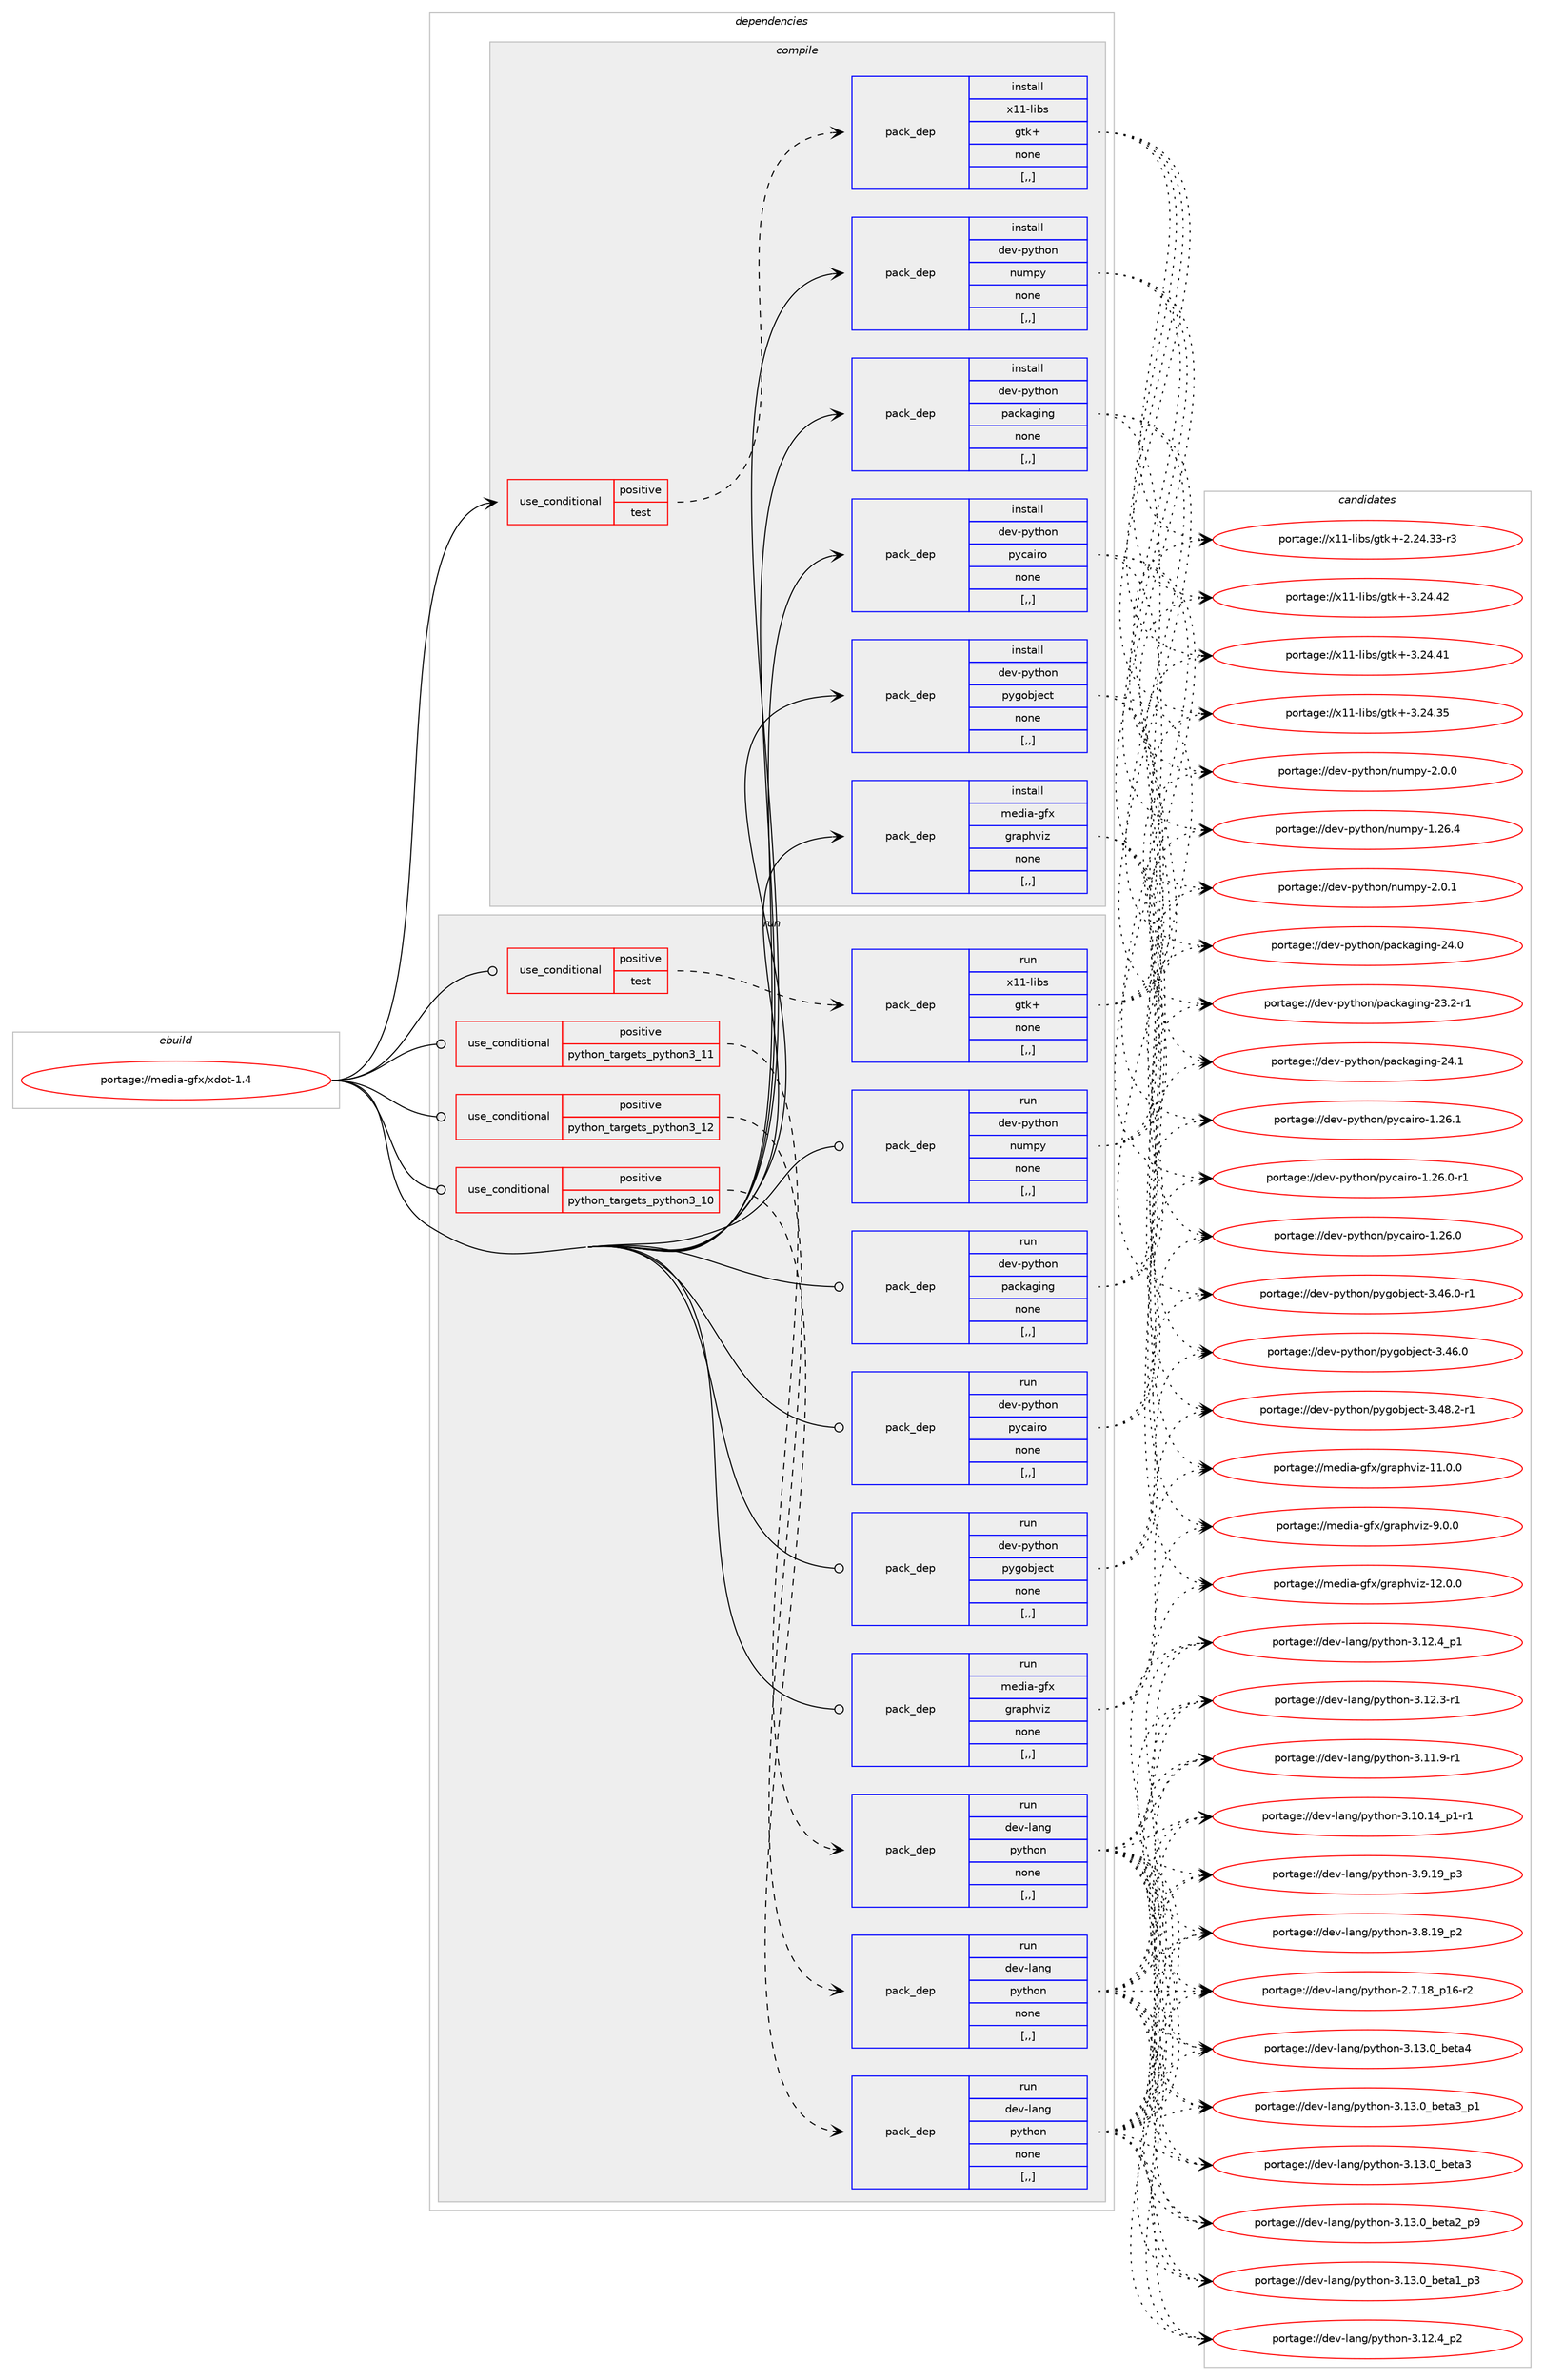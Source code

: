 digraph prolog {

# *************
# Graph options
# *************

newrank=true;
concentrate=true;
compound=true;
graph [rankdir=LR,fontname=Helvetica,fontsize=10,ranksep=1.5];#, ranksep=2.5, nodesep=0.2];
edge  [arrowhead=vee];
node  [fontname=Helvetica,fontsize=10];

# **********
# The ebuild
# **********

subgraph cluster_leftcol {
color=gray;
label=<<i>ebuild</i>>;
id [label="portage://media-gfx/xdot-1.4", color=red, width=4, href="../media-gfx/xdot-1.4.svg"];
}

# ****************
# The dependencies
# ****************

subgraph cluster_midcol {
color=gray;
label=<<i>dependencies</i>>;
subgraph cluster_compile {
fillcolor="#eeeeee";
style=filled;
label=<<i>compile</i>>;
subgraph cond74117 {
dependency295013 [label=<<TABLE BORDER="0" CELLBORDER="1" CELLSPACING="0" CELLPADDING="4"><TR><TD ROWSPAN="3" CELLPADDING="10">use_conditional</TD></TR><TR><TD>positive</TD></TR><TR><TD>test</TD></TR></TABLE>>, shape=none, color=red];
subgraph pack218542 {
dependency295014 [label=<<TABLE BORDER="0" CELLBORDER="1" CELLSPACING="0" CELLPADDING="4" WIDTH="220"><TR><TD ROWSPAN="6" CELLPADDING="30">pack_dep</TD></TR><TR><TD WIDTH="110">install</TD></TR><TR><TD>x11-libs</TD></TR><TR><TD>gtk+</TD></TR><TR><TD>none</TD></TR><TR><TD>[,,]</TD></TR></TABLE>>, shape=none, color=blue];
}
dependency295013:e -> dependency295014:w [weight=20,style="dashed",arrowhead="vee"];
}
id:e -> dependency295013:w [weight=20,style="solid",arrowhead="vee"];
subgraph pack218543 {
dependency295015 [label=<<TABLE BORDER="0" CELLBORDER="1" CELLSPACING="0" CELLPADDING="4" WIDTH="220"><TR><TD ROWSPAN="6" CELLPADDING="30">pack_dep</TD></TR><TR><TD WIDTH="110">install</TD></TR><TR><TD>dev-python</TD></TR><TR><TD>numpy</TD></TR><TR><TD>none</TD></TR><TR><TD>[,,]</TD></TR></TABLE>>, shape=none, color=blue];
}
id:e -> dependency295015:w [weight=20,style="solid",arrowhead="vee"];
subgraph pack218544 {
dependency295016 [label=<<TABLE BORDER="0" CELLBORDER="1" CELLSPACING="0" CELLPADDING="4" WIDTH="220"><TR><TD ROWSPAN="6" CELLPADDING="30">pack_dep</TD></TR><TR><TD WIDTH="110">install</TD></TR><TR><TD>dev-python</TD></TR><TR><TD>packaging</TD></TR><TR><TD>none</TD></TR><TR><TD>[,,]</TD></TR></TABLE>>, shape=none, color=blue];
}
id:e -> dependency295016:w [weight=20,style="solid",arrowhead="vee"];
subgraph pack218545 {
dependency295017 [label=<<TABLE BORDER="0" CELLBORDER="1" CELLSPACING="0" CELLPADDING="4" WIDTH="220"><TR><TD ROWSPAN="6" CELLPADDING="30">pack_dep</TD></TR><TR><TD WIDTH="110">install</TD></TR><TR><TD>dev-python</TD></TR><TR><TD>pycairo</TD></TR><TR><TD>none</TD></TR><TR><TD>[,,]</TD></TR></TABLE>>, shape=none, color=blue];
}
id:e -> dependency295017:w [weight=20,style="solid",arrowhead="vee"];
subgraph pack218546 {
dependency295018 [label=<<TABLE BORDER="0" CELLBORDER="1" CELLSPACING="0" CELLPADDING="4" WIDTH="220"><TR><TD ROWSPAN="6" CELLPADDING="30">pack_dep</TD></TR><TR><TD WIDTH="110">install</TD></TR><TR><TD>dev-python</TD></TR><TR><TD>pygobject</TD></TR><TR><TD>none</TD></TR><TR><TD>[,,]</TD></TR></TABLE>>, shape=none, color=blue];
}
id:e -> dependency295018:w [weight=20,style="solid",arrowhead="vee"];
subgraph pack218547 {
dependency295019 [label=<<TABLE BORDER="0" CELLBORDER="1" CELLSPACING="0" CELLPADDING="4" WIDTH="220"><TR><TD ROWSPAN="6" CELLPADDING="30">pack_dep</TD></TR><TR><TD WIDTH="110">install</TD></TR><TR><TD>media-gfx</TD></TR><TR><TD>graphviz</TD></TR><TR><TD>none</TD></TR><TR><TD>[,,]</TD></TR></TABLE>>, shape=none, color=blue];
}
id:e -> dependency295019:w [weight=20,style="solid",arrowhead="vee"];
}
subgraph cluster_compileandrun {
fillcolor="#eeeeee";
style=filled;
label=<<i>compile and run</i>>;
}
subgraph cluster_run {
fillcolor="#eeeeee";
style=filled;
label=<<i>run</i>>;
subgraph cond74118 {
dependency295020 [label=<<TABLE BORDER="0" CELLBORDER="1" CELLSPACING="0" CELLPADDING="4"><TR><TD ROWSPAN="3" CELLPADDING="10">use_conditional</TD></TR><TR><TD>positive</TD></TR><TR><TD>python_targets_python3_10</TD></TR></TABLE>>, shape=none, color=red];
subgraph pack218548 {
dependency295021 [label=<<TABLE BORDER="0" CELLBORDER="1" CELLSPACING="0" CELLPADDING="4" WIDTH="220"><TR><TD ROWSPAN="6" CELLPADDING="30">pack_dep</TD></TR><TR><TD WIDTH="110">run</TD></TR><TR><TD>dev-lang</TD></TR><TR><TD>python</TD></TR><TR><TD>none</TD></TR><TR><TD>[,,]</TD></TR></TABLE>>, shape=none, color=blue];
}
dependency295020:e -> dependency295021:w [weight=20,style="dashed",arrowhead="vee"];
}
id:e -> dependency295020:w [weight=20,style="solid",arrowhead="odot"];
subgraph cond74119 {
dependency295022 [label=<<TABLE BORDER="0" CELLBORDER="1" CELLSPACING="0" CELLPADDING="4"><TR><TD ROWSPAN="3" CELLPADDING="10">use_conditional</TD></TR><TR><TD>positive</TD></TR><TR><TD>python_targets_python3_11</TD></TR></TABLE>>, shape=none, color=red];
subgraph pack218549 {
dependency295023 [label=<<TABLE BORDER="0" CELLBORDER="1" CELLSPACING="0" CELLPADDING="4" WIDTH="220"><TR><TD ROWSPAN="6" CELLPADDING="30">pack_dep</TD></TR><TR><TD WIDTH="110">run</TD></TR><TR><TD>dev-lang</TD></TR><TR><TD>python</TD></TR><TR><TD>none</TD></TR><TR><TD>[,,]</TD></TR></TABLE>>, shape=none, color=blue];
}
dependency295022:e -> dependency295023:w [weight=20,style="dashed",arrowhead="vee"];
}
id:e -> dependency295022:w [weight=20,style="solid",arrowhead="odot"];
subgraph cond74120 {
dependency295024 [label=<<TABLE BORDER="0" CELLBORDER="1" CELLSPACING="0" CELLPADDING="4"><TR><TD ROWSPAN="3" CELLPADDING="10">use_conditional</TD></TR><TR><TD>positive</TD></TR><TR><TD>python_targets_python3_12</TD></TR></TABLE>>, shape=none, color=red];
subgraph pack218550 {
dependency295025 [label=<<TABLE BORDER="0" CELLBORDER="1" CELLSPACING="0" CELLPADDING="4" WIDTH="220"><TR><TD ROWSPAN="6" CELLPADDING="30">pack_dep</TD></TR><TR><TD WIDTH="110">run</TD></TR><TR><TD>dev-lang</TD></TR><TR><TD>python</TD></TR><TR><TD>none</TD></TR><TR><TD>[,,]</TD></TR></TABLE>>, shape=none, color=blue];
}
dependency295024:e -> dependency295025:w [weight=20,style="dashed",arrowhead="vee"];
}
id:e -> dependency295024:w [weight=20,style="solid",arrowhead="odot"];
subgraph cond74121 {
dependency295026 [label=<<TABLE BORDER="0" CELLBORDER="1" CELLSPACING="0" CELLPADDING="4"><TR><TD ROWSPAN="3" CELLPADDING="10">use_conditional</TD></TR><TR><TD>positive</TD></TR><TR><TD>test</TD></TR></TABLE>>, shape=none, color=red];
subgraph pack218551 {
dependency295027 [label=<<TABLE BORDER="0" CELLBORDER="1" CELLSPACING="0" CELLPADDING="4" WIDTH="220"><TR><TD ROWSPAN="6" CELLPADDING="30">pack_dep</TD></TR><TR><TD WIDTH="110">run</TD></TR><TR><TD>x11-libs</TD></TR><TR><TD>gtk+</TD></TR><TR><TD>none</TD></TR><TR><TD>[,,]</TD></TR></TABLE>>, shape=none, color=blue];
}
dependency295026:e -> dependency295027:w [weight=20,style="dashed",arrowhead="vee"];
}
id:e -> dependency295026:w [weight=20,style="solid",arrowhead="odot"];
subgraph pack218552 {
dependency295028 [label=<<TABLE BORDER="0" CELLBORDER="1" CELLSPACING="0" CELLPADDING="4" WIDTH="220"><TR><TD ROWSPAN="6" CELLPADDING="30">pack_dep</TD></TR><TR><TD WIDTH="110">run</TD></TR><TR><TD>dev-python</TD></TR><TR><TD>numpy</TD></TR><TR><TD>none</TD></TR><TR><TD>[,,]</TD></TR></TABLE>>, shape=none, color=blue];
}
id:e -> dependency295028:w [weight=20,style="solid",arrowhead="odot"];
subgraph pack218553 {
dependency295029 [label=<<TABLE BORDER="0" CELLBORDER="1" CELLSPACING="0" CELLPADDING="4" WIDTH="220"><TR><TD ROWSPAN="6" CELLPADDING="30">pack_dep</TD></TR><TR><TD WIDTH="110">run</TD></TR><TR><TD>dev-python</TD></TR><TR><TD>packaging</TD></TR><TR><TD>none</TD></TR><TR><TD>[,,]</TD></TR></TABLE>>, shape=none, color=blue];
}
id:e -> dependency295029:w [weight=20,style="solid",arrowhead="odot"];
subgraph pack218554 {
dependency295030 [label=<<TABLE BORDER="0" CELLBORDER="1" CELLSPACING="0" CELLPADDING="4" WIDTH="220"><TR><TD ROWSPAN="6" CELLPADDING="30">pack_dep</TD></TR><TR><TD WIDTH="110">run</TD></TR><TR><TD>dev-python</TD></TR><TR><TD>pycairo</TD></TR><TR><TD>none</TD></TR><TR><TD>[,,]</TD></TR></TABLE>>, shape=none, color=blue];
}
id:e -> dependency295030:w [weight=20,style="solid",arrowhead="odot"];
subgraph pack218555 {
dependency295031 [label=<<TABLE BORDER="0" CELLBORDER="1" CELLSPACING="0" CELLPADDING="4" WIDTH="220"><TR><TD ROWSPAN="6" CELLPADDING="30">pack_dep</TD></TR><TR><TD WIDTH="110">run</TD></TR><TR><TD>dev-python</TD></TR><TR><TD>pygobject</TD></TR><TR><TD>none</TD></TR><TR><TD>[,,]</TD></TR></TABLE>>, shape=none, color=blue];
}
id:e -> dependency295031:w [weight=20,style="solid",arrowhead="odot"];
subgraph pack218556 {
dependency295032 [label=<<TABLE BORDER="0" CELLBORDER="1" CELLSPACING="0" CELLPADDING="4" WIDTH="220"><TR><TD ROWSPAN="6" CELLPADDING="30">pack_dep</TD></TR><TR><TD WIDTH="110">run</TD></TR><TR><TD>media-gfx</TD></TR><TR><TD>graphviz</TD></TR><TR><TD>none</TD></TR><TR><TD>[,,]</TD></TR></TABLE>>, shape=none, color=blue];
}
id:e -> dependency295032:w [weight=20,style="solid",arrowhead="odot"];
}
}

# **************
# The candidates
# **************

subgraph cluster_choices {
rank=same;
color=gray;
label=<<i>candidates</i>>;

subgraph choice218542 {
color=black;
nodesep=1;
choice1204949451081059811547103116107434551465052465250 [label="portage://x11-libs/gtk+-3.24.42", color=red, width=4,href="../x11-libs/gtk+-3.24.42.svg"];
choice1204949451081059811547103116107434551465052465249 [label="portage://x11-libs/gtk+-3.24.41", color=red, width=4,href="../x11-libs/gtk+-3.24.41.svg"];
choice1204949451081059811547103116107434551465052465153 [label="portage://x11-libs/gtk+-3.24.35", color=red, width=4,href="../x11-libs/gtk+-3.24.35.svg"];
choice12049494510810598115471031161074345504650524651514511451 [label="portage://x11-libs/gtk+-2.24.33-r3", color=red, width=4,href="../x11-libs/gtk+-2.24.33-r3.svg"];
dependency295014:e -> choice1204949451081059811547103116107434551465052465250:w [style=dotted,weight="100"];
dependency295014:e -> choice1204949451081059811547103116107434551465052465249:w [style=dotted,weight="100"];
dependency295014:e -> choice1204949451081059811547103116107434551465052465153:w [style=dotted,weight="100"];
dependency295014:e -> choice12049494510810598115471031161074345504650524651514511451:w [style=dotted,weight="100"];
}
subgraph choice218543 {
color=black;
nodesep=1;
choice1001011184511212111610411111047110117109112121455046484649 [label="portage://dev-python/numpy-2.0.1", color=red, width=4,href="../dev-python/numpy-2.0.1.svg"];
choice1001011184511212111610411111047110117109112121455046484648 [label="portage://dev-python/numpy-2.0.0", color=red, width=4,href="../dev-python/numpy-2.0.0.svg"];
choice100101118451121211161041111104711011710911212145494650544652 [label="portage://dev-python/numpy-1.26.4", color=red, width=4,href="../dev-python/numpy-1.26.4.svg"];
dependency295015:e -> choice1001011184511212111610411111047110117109112121455046484649:w [style=dotted,weight="100"];
dependency295015:e -> choice1001011184511212111610411111047110117109112121455046484648:w [style=dotted,weight="100"];
dependency295015:e -> choice100101118451121211161041111104711011710911212145494650544652:w [style=dotted,weight="100"];
}
subgraph choice218544 {
color=black;
nodesep=1;
choice10010111845112121116104111110471129799107971031051101034550524649 [label="portage://dev-python/packaging-24.1", color=red, width=4,href="../dev-python/packaging-24.1.svg"];
choice10010111845112121116104111110471129799107971031051101034550524648 [label="portage://dev-python/packaging-24.0", color=red, width=4,href="../dev-python/packaging-24.0.svg"];
choice100101118451121211161041111104711297991079710310511010345505146504511449 [label="portage://dev-python/packaging-23.2-r1", color=red, width=4,href="../dev-python/packaging-23.2-r1.svg"];
dependency295016:e -> choice10010111845112121116104111110471129799107971031051101034550524649:w [style=dotted,weight="100"];
dependency295016:e -> choice10010111845112121116104111110471129799107971031051101034550524648:w [style=dotted,weight="100"];
dependency295016:e -> choice100101118451121211161041111104711297991079710310511010345505146504511449:w [style=dotted,weight="100"];
}
subgraph choice218545 {
color=black;
nodesep=1;
choice1001011184511212111610411111047112121999710511411145494650544649 [label="portage://dev-python/pycairo-1.26.1", color=red, width=4,href="../dev-python/pycairo-1.26.1.svg"];
choice10010111845112121116104111110471121219997105114111454946505446484511449 [label="portage://dev-python/pycairo-1.26.0-r1", color=red, width=4,href="../dev-python/pycairo-1.26.0-r1.svg"];
choice1001011184511212111610411111047112121999710511411145494650544648 [label="portage://dev-python/pycairo-1.26.0", color=red, width=4,href="../dev-python/pycairo-1.26.0.svg"];
dependency295017:e -> choice1001011184511212111610411111047112121999710511411145494650544649:w [style=dotted,weight="100"];
dependency295017:e -> choice10010111845112121116104111110471121219997105114111454946505446484511449:w [style=dotted,weight="100"];
dependency295017:e -> choice1001011184511212111610411111047112121999710511411145494650544648:w [style=dotted,weight="100"];
}
subgraph choice218546 {
color=black;
nodesep=1;
choice10010111845112121116104111110471121211031119810610199116455146525646504511449 [label="portage://dev-python/pygobject-3.48.2-r1", color=red, width=4,href="../dev-python/pygobject-3.48.2-r1.svg"];
choice10010111845112121116104111110471121211031119810610199116455146525446484511449 [label="portage://dev-python/pygobject-3.46.0-r1", color=red, width=4,href="../dev-python/pygobject-3.46.0-r1.svg"];
choice1001011184511212111610411111047112121103111981061019911645514652544648 [label="portage://dev-python/pygobject-3.46.0", color=red, width=4,href="../dev-python/pygobject-3.46.0.svg"];
dependency295018:e -> choice10010111845112121116104111110471121211031119810610199116455146525646504511449:w [style=dotted,weight="100"];
dependency295018:e -> choice10010111845112121116104111110471121211031119810610199116455146525446484511449:w [style=dotted,weight="100"];
dependency295018:e -> choice1001011184511212111610411111047112121103111981061019911645514652544648:w [style=dotted,weight="100"];
}
subgraph choice218547 {
color=black;
nodesep=1;
choice1091011001059745103102120471031149711210411810512245495046484648 [label="portage://media-gfx/graphviz-12.0.0", color=red, width=4,href="../media-gfx/graphviz-12.0.0.svg"];
choice1091011001059745103102120471031149711210411810512245494946484648 [label="portage://media-gfx/graphviz-11.0.0", color=red, width=4,href="../media-gfx/graphviz-11.0.0.svg"];
choice10910110010597451031021204710311497112104118105122455746484648 [label="portage://media-gfx/graphviz-9.0.0", color=red, width=4,href="../media-gfx/graphviz-9.0.0.svg"];
dependency295019:e -> choice1091011001059745103102120471031149711210411810512245495046484648:w [style=dotted,weight="100"];
dependency295019:e -> choice1091011001059745103102120471031149711210411810512245494946484648:w [style=dotted,weight="100"];
dependency295019:e -> choice10910110010597451031021204710311497112104118105122455746484648:w [style=dotted,weight="100"];
}
subgraph choice218548 {
color=black;
nodesep=1;
choice1001011184510897110103471121211161041111104551464951464895981011169752 [label="portage://dev-lang/python-3.13.0_beta4", color=red, width=4,href="../dev-lang/python-3.13.0_beta4.svg"];
choice10010111845108971101034711212111610411111045514649514648959810111697519511249 [label="portage://dev-lang/python-3.13.0_beta3_p1", color=red, width=4,href="../dev-lang/python-3.13.0_beta3_p1.svg"];
choice1001011184510897110103471121211161041111104551464951464895981011169751 [label="portage://dev-lang/python-3.13.0_beta3", color=red, width=4,href="../dev-lang/python-3.13.0_beta3.svg"];
choice10010111845108971101034711212111610411111045514649514648959810111697509511257 [label="portage://dev-lang/python-3.13.0_beta2_p9", color=red, width=4,href="../dev-lang/python-3.13.0_beta2_p9.svg"];
choice10010111845108971101034711212111610411111045514649514648959810111697499511251 [label="portage://dev-lang/python-3.13.0_beta1_p3", color=red, width=4,href="../dev-lang/python-3.13.0_beta1_p3.svg"];
choice100101118451089711010347112121116104111110455146495046529511250 [label="portage://dev-lang/python-3.12.4_p2", color=red, width=4,href="../dev-lang/python-3.12.4_p2.svg"];
choice100101118451089711010347112121116104111110455146495046529511249 [label="portage://dev-lang/python-3.12.4_p1", color=red, width=4,href="../dev-lang/python-3.12.4_p1.svg"];
choice100101118451089711010347112121116104111110455146495046514511449 [label="portage://dev-lang/python-3.12.3-r1", color=red, width=4,href="../dev-lang/python-3.12.3-r1.svg"];
choice100101118451089711010347112121116104111110455146494946574511449 [label="portage://dev-lang/python-3.11.9-r1", color=red, width=4,href="../dev-lang/python-3.11.9-r1.svg"];
choice100101118451089711010347112121116104111110455146494846495295112494511449 [label="portage://dev-lang/python-3.10.14_p1-r1", color=red, width=4,href="../dev-lang/python-3.10.14_p1-r1.svg"];
choice100101118451089711010347112121116104111110455146574649579511251 [label="portage://dev-lang/python-3.9.19_p3", color=red, width=4,href="../dev-lang/python-3.9.19_p3.svg"];
choice100101118451089711010347112121116104111110455146564649579511250 [label="portage://dev-lang/python-3.8.19_p2", color=red, width=4,href="../dev-lang/python-3.8.19_p2.svg"];
choice100101118451089711010347112121116104111110455046554649569511249544511450 [label="portage://dev-lang/python-2.7.18_p16-r2", color=red, width=4,href="../dev-lang/python-2.7.18_p16-r2.svg"];
dependency295021:e -> choice1001011184510897110103471121211161041111104551464951464895981011169752:w [style=dotted,weight="100"];
dependency295021:e -> choice10010111845108971101034711212111610411111045514649514648959810111697519511249:w [style=dotted,weight="100"];
dependency295021:e -> choice1001011184510897110103471121211161041111104551464951464895981011169751:w [style=dotted,weight="100"];
dependency295021:e -> choice10010111845108971101034711212111610411111045514649514648959810111697509511257:w [style=dotted,weight="100"];
dependency295021:e -> choice10010111845108971101034711212111610411111045514649514648959810111697499511251:w [style=dotted,weight="100"];
dependency295021:e -> choice100101118451089711010347112121116104111110455146495046529511250:w [style=dotted,weight="100"];
dependency295021:e -> choice100101118451089711010347112121116104111110455146495046529511249:w [style=dotted,weight="100"];
dependency295021:e -> choice100101118451089711010347112121116104111110455146495046514511449:w [style=dotted,weight="100"];
dependency295021:e -> choice100101118451089711010347112121116104111110455146494946574511449:w [style=dotted,weight="100"];
dependency295021:e -> choice100101118451089711010347112121116104111110455146494846495295112494511449:w [style=dotted,weight="100"];
dependency295021:e -> choice100101118451089711010347112121116104111110455146574649579511251:w [style=dotted,weight="100"];
dependency295021:e -> choice100101118451089711010347112121116104111110455146564649579511250:w [style=dotted,weight="100"];
dependency295021:e -> choice100101118451089711010347112121116104111110455046554649569511249544511450:w [style=dotted,weight="100"];
}
subgraph choice218549 {
color=black;
nodesep=1;
choice1001011184510897110103471121211161041111104551464951464895981011169752 [label="portage://dev-lang/python-3.13.0_beta4", color=red, width=4,href="../dev-lang/python-3.13.0_beta4.svg"];
choice10010111845108971101034711212111610411111045514649514648959810111697519511249 [label="portage://dev-lang/python-3.13.0_beta3_p1", color=red, width=4,href="../dev-lang/python-3.13.0_beta3_p1.svg"];
choice1001011184510897110103471121211161041111104551464951464895981011169751 [label="portage://dev-lang/python-3.13.0_beta3", color=red, width=4,href="../dev-lang/python-3.13.0_beta3.svg"];
choice10010111845108971101034711212111610411111045514649514648959810111697509511257 [label="portage://dev-lang/python-3.13.0_beta2_p9", color=red, width=4,href="../dev-lang/python-3.13.0_beta2_p9.svg"];
choice10010111845108971101034711212111610411111045514649514648959810111697499511251 [label="portage://dev-lang/python-3.13.0_beta1_p3", color=red, width=4,href="../dev-lang/python-3.13.0_beta1_p3.svg"];
choice100101118451089711010347112121116104111110455146495046529511250 [label="portage://dev-lang/python-3.12.4_p2", color=red, width=4,href="../dev-lang/python-3.12.4_p2.svg"];
choice100101118451089711010347112121116104111110455146495046529511249 [label="portage://dev-lang/python-3.12.4_p1", color=red, width=4,href="../dev-lang/python-3.12.4_p1.svg"];
choice100101118451089711010347112121116104111110455146495046514511449 [label="portage://dev-lang/python-3.12.3-r1", color=red, width=4,href="../dev-lang/python-3.12.3-r1.svg"];
choice100101118451089711010347112121116104111110455146494946574511449 [label="portage://dev-lang/python-3.11.9-r1", color=red, width=4,href="../dev-lang/python-3.11.9-r1.svg"];
choice100101118451089711010347112121116104111110455146494846495295112494511449 [label="portage://dev-lang/python-3.10.14_p1-r1", color=red, width=4,href="../dev-lang/python-3.10.14_p1-r1.svg"];
choice100101118451089711010347112121116104111110455146574649579511251 [label="portage://dev-lang/python-3.9.19_p3", color=red, width=4,href="../dev-lang/python-3.9.19_p3.svg"];
choice100101118451089711010347112121116104111110455146564649579511250 [label="portage://dev-lang/python-3.8.19_p2", color=red, width=4,href="../dev-lang/python-3.8.19_p2.svg"];
choice100101118451089711010347112121116104111110455046554649569511249544511450 [label="portage://dev-lang/python-2.7.18_p16-r2", color=red, width=4,href="../dev-lang/python-2.7.18_p16-r2.svg"];
dependency295023:e -> choice1001011184510897110103471121211161041111104551464951464895981011169752:w [style=dotted,weight="100"];
dependency295023:e -> choice10010111845108971101034711212111610411111045514649514648959810111697519511249:w [style=dotted,weight="100"];
dependency295023:e -> choice1001011184510897110103471121211161041111104551464951464895981011169751:w [style=dotted,weight="100"];
dependency295023:e -> choice10010111845108971101034711212111610411111045514649514648959810111697509511257:w [style=dotted,weight="100"];
dependency295023:e -> choice10010111845108971101034711212111610411111045514649514648959810111697499511251:w [style=dotted,weight="100"];
dependency295023:e -> choice100101118451089711010347112121116104111110455146495046529511250:w [style=dotted,weight="100"];
dependency295023:e -> choice100101118451089711010347112121116104111110455146495046529511249:w [style=dotted,weight="100"];
dependency295023:e -> choice100101118451089711010347112121116104111110455146495046514511449:w [style=dotted,weight="100"];
dependency295023:e -> choice100101118451089711010347112121116104111110455146494946574511449:w [style=dotted,weight="100"];
dependency295023:e -> choice100101118451089711010347112121116104111110455146494846495295112494511449:w [style=dotted,weight="100"];
dependency295023:e -> choice100101118451089711010347112121116104111110455146574649579511251:w [style=dotted,weight="100"];
dependency295023:e -> choice100101118451089711010347112121116104111110455146564649579511250:w [style=dotted,weight="100"];
dependency295023:e -> choice100101118451089711010347112121116104111110455046554649569511249544511450:w [style=dotted,weight="100"];
}
subgraph choice218550 {
color=black;
nodesep=1;
choice1001011184510897110103471121211161041111104551464951464895981011169752 [label="portage://dev-lang/python-3.13.0_beta4", color=red, width=4,href="../dev-lang/python-3.13.0_beta4.svg"];
choice10010111845108971101034711212111610411111045514649514648959810111697519511249 [label="portage://dev-lang/python-3.13.0_beta3_p1", color=red, width=4,href="../dev-lang/python-3.13.0_beta3_p1.svg"];
choice1001011184510897110103471121211161041111104551464951464895981011169751 [label="portage://dev-lang/python-3.13.0_beta3", color=red, width=4,href="../dev-lang/python-3.13.0_beta3.svg"];
choice10010111845108971101034711212111610411111045514649514648959810111697509511257 [label="portage://dev-lang/python-3.13.0_beta2_p9", color=red, width=4,href="../dev-lang/python-3.13.0_beta2_p9.svg"];
choice10010111845108971101034711212111610411111045514649514648959810111697499511251 [label="portage://dev-lang/python-3.13.0_beta1_p3", color=red, width=4,href="../dev-lang/python-3.13.0_beta1_p3.svg"];
choice100101118451089711010347112121116104111110455146495046529511250 [label="portage://dev-lang/python-3.12.4_p2", color=red, width=4,href="../dev-lang/python-3.12.4_p2.svg"];
choice100101118451089711010347112121116104111110455146495046529511249 [label="portage://dev-lang/python-3.12.4_p1", color=red, width=4,href="../dev-lang/python-3.12.4_p1.svg"];
choice100101118451089711010347112121116104111110455146495046514511449 [label="portage://dev-lang/python-3.12.3-r1", color=red, width=4,href="../dev-lang/python-3.12.3-r1.svg"];
choice100101118451089711010347112121116104111110455146494946574511449 [label="portage://dev-lang/python-3.11.9-r1", color=red, width=4,href="../dev-lang/python-3.11.9-r1.svg"];
choice100101118451089711010347112121116104111110455146494846495295112494511449 [label="portage://dev-lang/python-3.10.14_p1-r1", color=red, width=4,href="../dev-lang/python-3.10.14_p1-r1.svg"];
choice100101118451089711010347112121116104111110455146574649579511251 [label="portage://dev-lang/python-3.9.19_p3", color=red, width=4,href="../dev-lang/python-3.9.19_p3.svg"];
choice100101118451089711010347112121116104111110455146564649579511250 [label="portage://dev-lang/python-3.8.19_p2", color=red, width=4,href="../dev-lang/python-3.8.19_p2.svg"];
choice100101118451089711010347112121116104111110455046554649569511249544511450 [label="portage://dev-lang/python-2.7.18_p16-r2", color=red, width=4,href="../dev-lang/python-2.7.18_p16-r2.svg"];
dependency295025:e -> choice1001011184510897110103471121211161041111104551464951464895981011169752:w [style=dotted,weight="100"];
dependency295025:e -> choice10010111845108971101034711212111610411111045514649514648959810111697519511249:w [style=dotted,weight="100"];
dependency295025:e -> choice1001011184510897110103471121211161041111104551464951464895981011169751:w [style=dotted,weight="100"];
dependency295025:e -> choice10010111845108971101034711212111610411111045514649514648959810111697509511257:w [style=dotted,weight="100"];
dependency295025:e -> choice10010111845108971101034711212111610411111045514649514648959810111697499511251:w [style=dotted,weight="100"];
dependency295025:e -> choice100101118451089711010347112121116104111110455146495046529511250:w [style=dotted,weight="100"];
dependency295025:e -> choice100101118451089711010347112121116104111110455146495046529511249:w [style=dotted,weight="100"];
dependency295025:e -> choice100101118451089711010347112121116104111110455146495046514511449:w [style=dotted,weight="100"];
dependency295025:e -> choice100101118451089711010347112121116104111110455146494946574511449:w [style=dotted,weight="100"];
dependency295025:e -> choice100101118451089711010347112121116104111110455146494846495295112494511449:w [style=dotted,weight="100"];
dependency295025:e -> choice100101118451089711010347112121116104111110455146574649579511251:w [style=dotted,weight="100"];
dependency295025:e -> choice100101118451089711010347112121116104111110455146564649579511250:w [style=dotted,weight="100"];
dependency295025:e -> choice100101118451089711010347112121116104111110455046554649569511249544511450:w [style=dotted,weight="100"];
}
subgraph choice218551 {
color=black;
nodesep=1;
choice1204949451081059811547103116107434551465052465250 [label="portage://x11-libs/gtk+-3.24.42", color=red, width=4,href="../x11-libs/gtk+-3.24.42.svg"];
choice1204949451081059811547103116107434551465052465249 [label="portage://x11-libs/gtk+-3.24.41", color=red, width=4,href="../x11-libs/gtk+-3.24.41.svg"];
choice1204949451081059811547103116107434551465052465153 [label="portage://x11-libs/gtk+-3.24.35", color=red, width=4,href="../x11-libs/gtk+-3.24.35.svg"];
choice12049494510810598115471031161074345504650524651514511451 [label="portage://x11-libs/gtk+-2.24.33-r3", color=red, width=4,href="../x11-libs/gtk+-2.24.33-r3.svg"];
dependency295027:e -> choice1204949451081059811547103116107434551465052465250:w [style=dotted,weight="100"];
dependency295027:e -> choice1204949451081059811547103116107434551465052465249:w [style=dotted,weight="100"];
dependency295027:e -> choice1204949451081059811547103116107434551465052465153:w [style=dotted,weight="100"];
dependency295027:e -> choice12049494510810598115471031161074345504650524651514511451:w [style=dotted,weight="100"];
}
subgraph choice218552 {
color=black;
nodesep=1;
choice1001011184511212111610411111047110117109112121455046484649 [label="portage://dev-python/numpy-2.0.1", color=red, width=4,href="../dev-python/numpy-2.0.1.svg"];
choice1001011184511212111610411111047110117109112121455046484648 [label="portage://dev-python/numpy-2.0.0", color=red, width=4,href="../dev-python/numpy-2.0.0.svg"];
choice100101118451121211161041111104711011710911212145494650544652 [label="portage://dev-python/numpy-1.26.4", color=red, width=4,href="../dev-python/numpy-1.26.4.svg"];
dependency295028:e -> choice1001011184511212111610411111047110117109112121455046484649:w [style=dotted,weight="100"];
dependency295028:e -> choice1001011184511212111610411111047110117109112121455046484648:w [style=dotted,weight="100"];
dependency295028:e -> choice100101118451121211161041111104711011710911212145494650544652:w [style=dotted,weight="100"];
}
subgraph choice218553 {
color=black;
nodesep=1;
choice10010111845112121116104111110471129799107971031051101034550524649 [label="portage://dev-python/packaging-24.1", color=red, width=4,href="../dev-python/packaging-24.1.svg"];
choice10010111845112121116104111110471129799107971031051101034550524648 [label="portage://dev-python/packaging-24.0", color=red, width=4,href="../dev-python/packaging-24.0.svg"];
choice100101118451121211161041111104711297991079710310511010345505146504511449 [label="portage://dev-python/packaging-23.2-r1", color=red, width=4,href="../dev-python/packaging-23.2-r1.svg"];
dependency295029:e -> choice10010111845112121116104111110471129799107971031051101034550524649:w [style=dotted,weight="100"];
dependency295029:e -> choice10010111845112121116104111110471129799107971031051101034550524648:w [style=dotted,weight="100"];
dependency295029:e -> choice100101118451121211161041111104711297991079710310511010345505146504511449:w [style=dotted,weight="100"];
}
subgraph choice218554 {
color=black;
nodesep=1;
choice1001011184511212111610411111047112121999710511411145494650544649 [label="portage://dev-python/pycairo-1.26.1", color=red, width=4,href="../dev-python/pycairo-1.26.1.svg"];
choice10010111845112121116104111110471121219997105114111454946505446484511449 [label="portage://dev-python/pycairo-1.26.0-r1", color=red, width=4,href="../dev-python/pycairo-1.26.0-r1.svg"];
choice1001011184511212111610411111047112121999710511411145494650544648 [label="portage://dev-python/pycairo-1.26.0", color=red, width=4,href="../dev-python/pycairo-1.26.0.svg"];
dependency295030:e -> choice1001011184511212111610411111047112121999710511411145494650544649:w [style=dotted,weight="100"];
dependency295030:e -> choice10010111845112121116104111110471121219997105114111454946505446484511449:w [style=dotted,weight="100"];
dependency295030:e -> choice1001011184511212111610411111047112121999710511411145494650544648:w [style=dotted,weight="100"];
}
subgraph choice218555 {
color=black;
nodesep=1;
choice10010111845112121116104111110471121211031119810610199116455146525646504511449 [label="portage://dev-python/pygobject-3.48.2-r1", color=red, width=4,href="../dev-python/pygobject-3.48.2-r1.svg"];
choice10010111845112121116104111110471121211031119810610199116455146525446484511449 [label="portage://dev-python/pygobject-3.46.0-r1", color=red, width=4,href="../dev-python/pygobject-3.46.0-r1.svg"];
choice1001011184511212111610411111047112121103111981061019911645514652544648 [label="portage://dev-python/pygobject-3.46.0", color=red, width=4,href="../dev-python/pygobject-3.46.0.svg"];
dependency295031:e -> choice10010111845112121116104111110471121211031119810610199116455146525646504511449:w [style=dotted,weight="100"];
dependency295031:e -> choice10010111845112121116104111110471121211031119810610199116455146525446484511449:w [style=dotted,weight="100"];
dependency295031:e -> choice1001011184511212111610411111047112121103111981061019911645514652544648:w [style=dotted,weight="100"];
}
subgraph choice218556 {
color=black;
nodesep=1;
choice1091011001059745103102120471031149711210411810512245495046484648 [label="portage://media-gfx/graphviz-12.0.0", color=red, width=4,href="../media-gfx/graphviz-12.0.0.svg"];
choice1091011001059745103102120471031149711210411810512245494946484648 [label="portage://media-gfx/graphviz-11.0.0", color=red, width=4,href="../media-gfx/graphviz-11.0.0.svg"];
choice10910110010597451031021204710311497112104118105122455746484648 [label="portage://media-gfx/graphviz-9.0.0", color=red, width=4,href="../media-gfx/graphviz-9.0.0.svg"];
dependency295032:e -> choice1091011001059745103102120471031149711210411810512245495046484648:w [style=dotted,weight="100"];
dependency295032:e -> choice1091011001059745103102120471031149711210411810512245494946484648:w [style=dotted,weight="100"];
dependency295032:e -> choice10910110010597451031021204710311497112104118105122455746484648:w [style=dotted,weight="100"];
}
}

}
